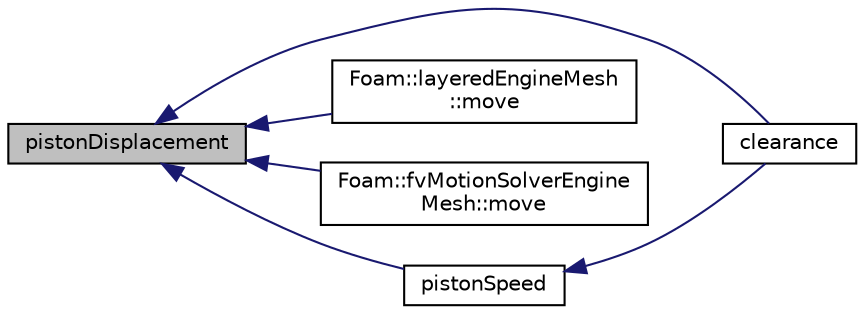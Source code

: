 digraph "pistonDisplacement"
{
  bgcolor="transparent";
  edge [fontname="Helvetica",fontsize="10",labelfontname="Helvetica",labelfontsize="10"];
  node [fontname="Helvetica",fontsize="10",shape=record];
  rankdir="LR";
  Node1 [label="pistonDisplacement",height=0.2,width=0.4,color="black", fillcolor="grey75", style="filled", fontcolor="black"];
  Node1 -> Node2 [dir="back",color="midnightblue",fontsize="10",style="solid",fontname="Helvetica"];
  Node2 [label="clearance",height=0.2,width=0.4,color="black",URL="$a00643.html#a71580af4559681603e29888cdcbbbe45",tooltip="Return the engines clearance-gap. "];
  Node1 -> Node3 [dir="back",color="midnightblue",fontsize="10",style="solid",fontname="Helvetica"];
  Node3 [label="Foam::layeredEngineMesh\l::move",height=0.2,width=0.4,color="black",URL="$a01299.html#a68c0b61b84e4e095b6463cadc275adae"];
  Node1 -> Node4 [dir="back",color="midnightblue",fontsize="10",style="solid",fontname="Helvetica"];
  Node4 [label="Foam::fvMotionSolverEngine\lMesh::move",height=0.2,width=0.4,color="black",URL="$a00894.html#a68c0b61b84e4e095b6463cadc275adae"];
  Node1 -> Node5 [dir="back",color="midnightblue",fontsize="10",style="solid",fontname="Helvetica"];
  Node5 [label="pistonSpeed",height=0.2,width=0.4,color="black",URL="$a00643.html#aeb76d6055ee5dcec7e48826d90253e20",tooltip="Return piston speed for current time step. "];
  Node5 -> Node2 [dir="back",color="midnightblue",fontsize="10",style="solid",fontname="Helvetica"];
}
